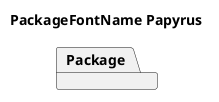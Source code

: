 @startuml
'!include ../../../plantuml-styles/plantuml-ae-skinparam-ex.iuml

skinparam PackageFontName Papyrus

title PackageFontName Papyrus

package Package 
@enduml